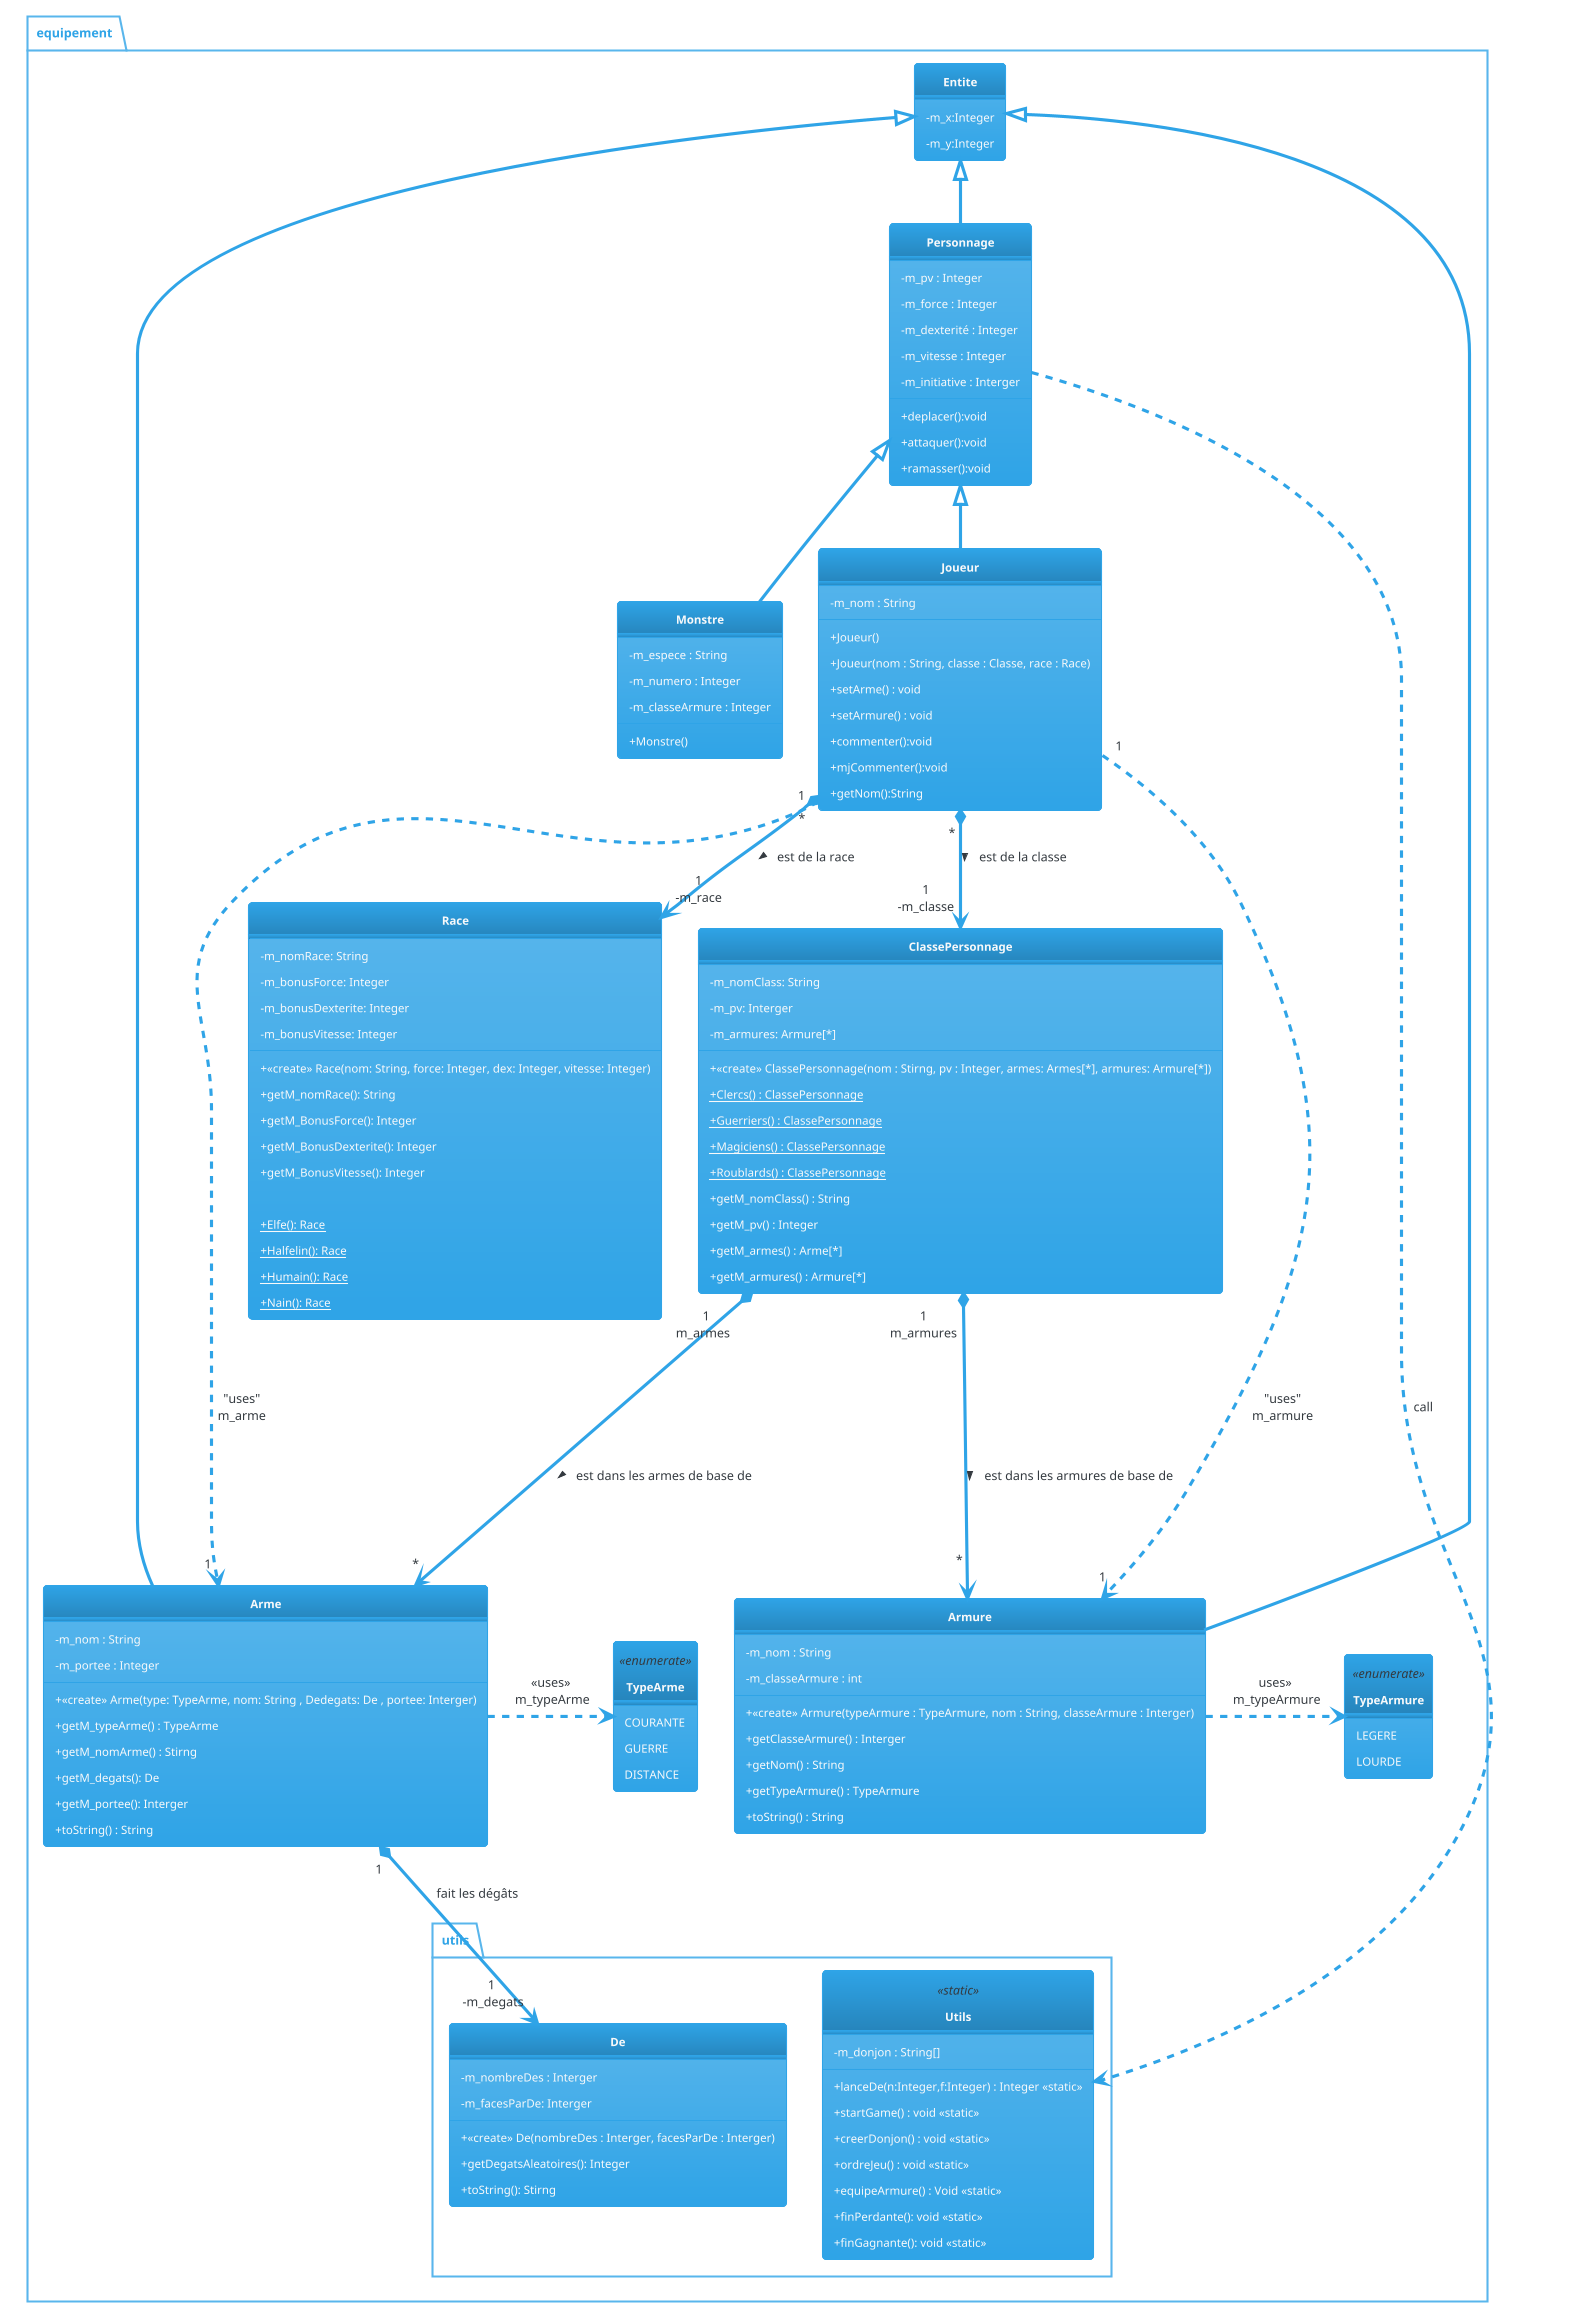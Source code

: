 @startuml
'https://plantuml.com/use-case-diagram
!theme cerulean
skinparam style strictuml
skinparam classFontStyle Bold
skinparam classAttributeIconSize 0
hide empty members

package equipement
{

' Class Arme
  class Arme{
    -m_nom : String
    - m_portee : Integer
    + <<create>> Arme(type: TypeArme, nom: String , Dedegats: De , portee: Interger)
    + getM_typeArme() : TypeArme
    + getM_nomArme() : Stirng
    + getM_degats(): De
    + getM_portee(): Interger
    + toString() : String
}
  enum TypeArme <<enumerate>>
  {
  COURANTE
  GUERRE
  DISTANCE
  }
' Class Armure
class Armure{
    -m_nom : String
    - m_classeArmure : int
    + <<create>> Armure(typeArmure : TypeArmure, nom : String, classeArmure : Interger)
    + getClasseArmure() : Interger
    + getNom() : String
    + getTypeArmure() : TypeArmure
    + toString() : String
}

enum TypeArmure <<enumerate>>
{
  LEGERE
  LOURDE
}

class Entite{
    -m_x:Integer
    -m_y:Integer
}

class Personnage{
    -m_pv : Integer
    -m_force : Integer
    -m_dexterité : Integer
    -m_vitesse : Integer
    -m_initiative : Interger
    +deplacer():void
    +attaquer():void
    +ramasser():void
}

class Joueur{
    -m_nom : String
    +Joueur()
    +Joueur(nom : String, classe : Classe, race : Race)
    +setArme() : void
    +setArmure() : void
    +commenter():void
    +mjCommenter():void
    +getNom():String
}

class Monstre {
    +Monstre()
    -m_espece : String
    -m_numero : Integer
    -m_classeArmure : Integer
}

class ClassePersonnage {
   - m_nomClass: String
   - m_pv: Interger
   - m_armures: Armure[*]

   + <<create>> ClassePersonnage(nom : Stirng, pv : Integer, armes: Armes[*], armures: Armure[*])
   + {static} Clercs() : ClassePersonnage
   + {static} Guerriers() : ClassePersonnage
   + {static} Magiciens() : ClassePersonnage
   + {static} Roublards() : ClassePersonnage
   + getM_nomClass() : String
   + getM_pv() : Integer
   + getM_armes() : Arme[*]
   + getM_armures() : Armure[*]
}

class Race {
  - m_nomRace: String
  - m_bonusForce: Integer
  - m_bonusDexterite: Integer
  - m_bonusVitesse: Integer

  + <<create>> Race(nom: String, force: Integer, dex: Integer, vitesse: Integer)
  + getM_nomRace(): String
  + getM_BonusForce(): Integer
  + getM_BonusDexterite(): Integer
  + getM_BonusVitesse(): Integer

  + {static} Elfe(): Race
  + {static} Halfelin(): Race
  + {static} Humain(): Race
  + {static} Nain(): Race
}

package utils
{
  class Utils <<static>>{
    -m_donjon : String[]
    +lanceDe(n:Integer,f:Integer) : Integer <<static>>
    +startGame() : void <<static>>
    +creerDonjon() : void <<static>>
    +ordreJeu() : void <<static>>
    +equipeArmure() : Void <<static>>
    +finPerdante(): void <<static>>
    +finGagnante(): void <<static>>
  }
  class De
  {
    - m_nombreDes : Interger
    - m_facesParDe: Interger
    + <<create>> De(nombreDes : Interger, facesParDe : Interger)
    + getDegatsAleatoires(): Integer
    + toString(): Stirng
  }
}

Personnage <|-- Joueur
Personnage <|-- Monstre
Entite <|-- Personnage
Entite <|-- Arme
Entite <|-- Armure
Joueur "*" *--> "1\n-m_classe" ClassePersonnage :  est de la classe >
' Relation de Classe de Personnage
ClassePersonnage "1\nm_armes  " *----> "*" Arme:est dans les armes de base de >
ClassePersonnage "1\nm_armures" *----> "*\n" Armure : est dans les armures de base de >


Personnage .> Utils : "«call»"
Joueur "*" *--> "1\n-m_race" Race :  est de la race >
Joueur "1" .> "1" Arme : "uses"\nm_arme
Joueur "1" .> "1" Armure : "uses"\nm_armure

' Class Arme Relations
Arme .> TypeArme : "«uses»\n m_typeArme"
Arme "1" *--> "1\n -m_degats" De : fait les dégâts
' Class Armure Relations
Armure .> TypeArmure : "«uses»\n m_typeArmure""
@enduml